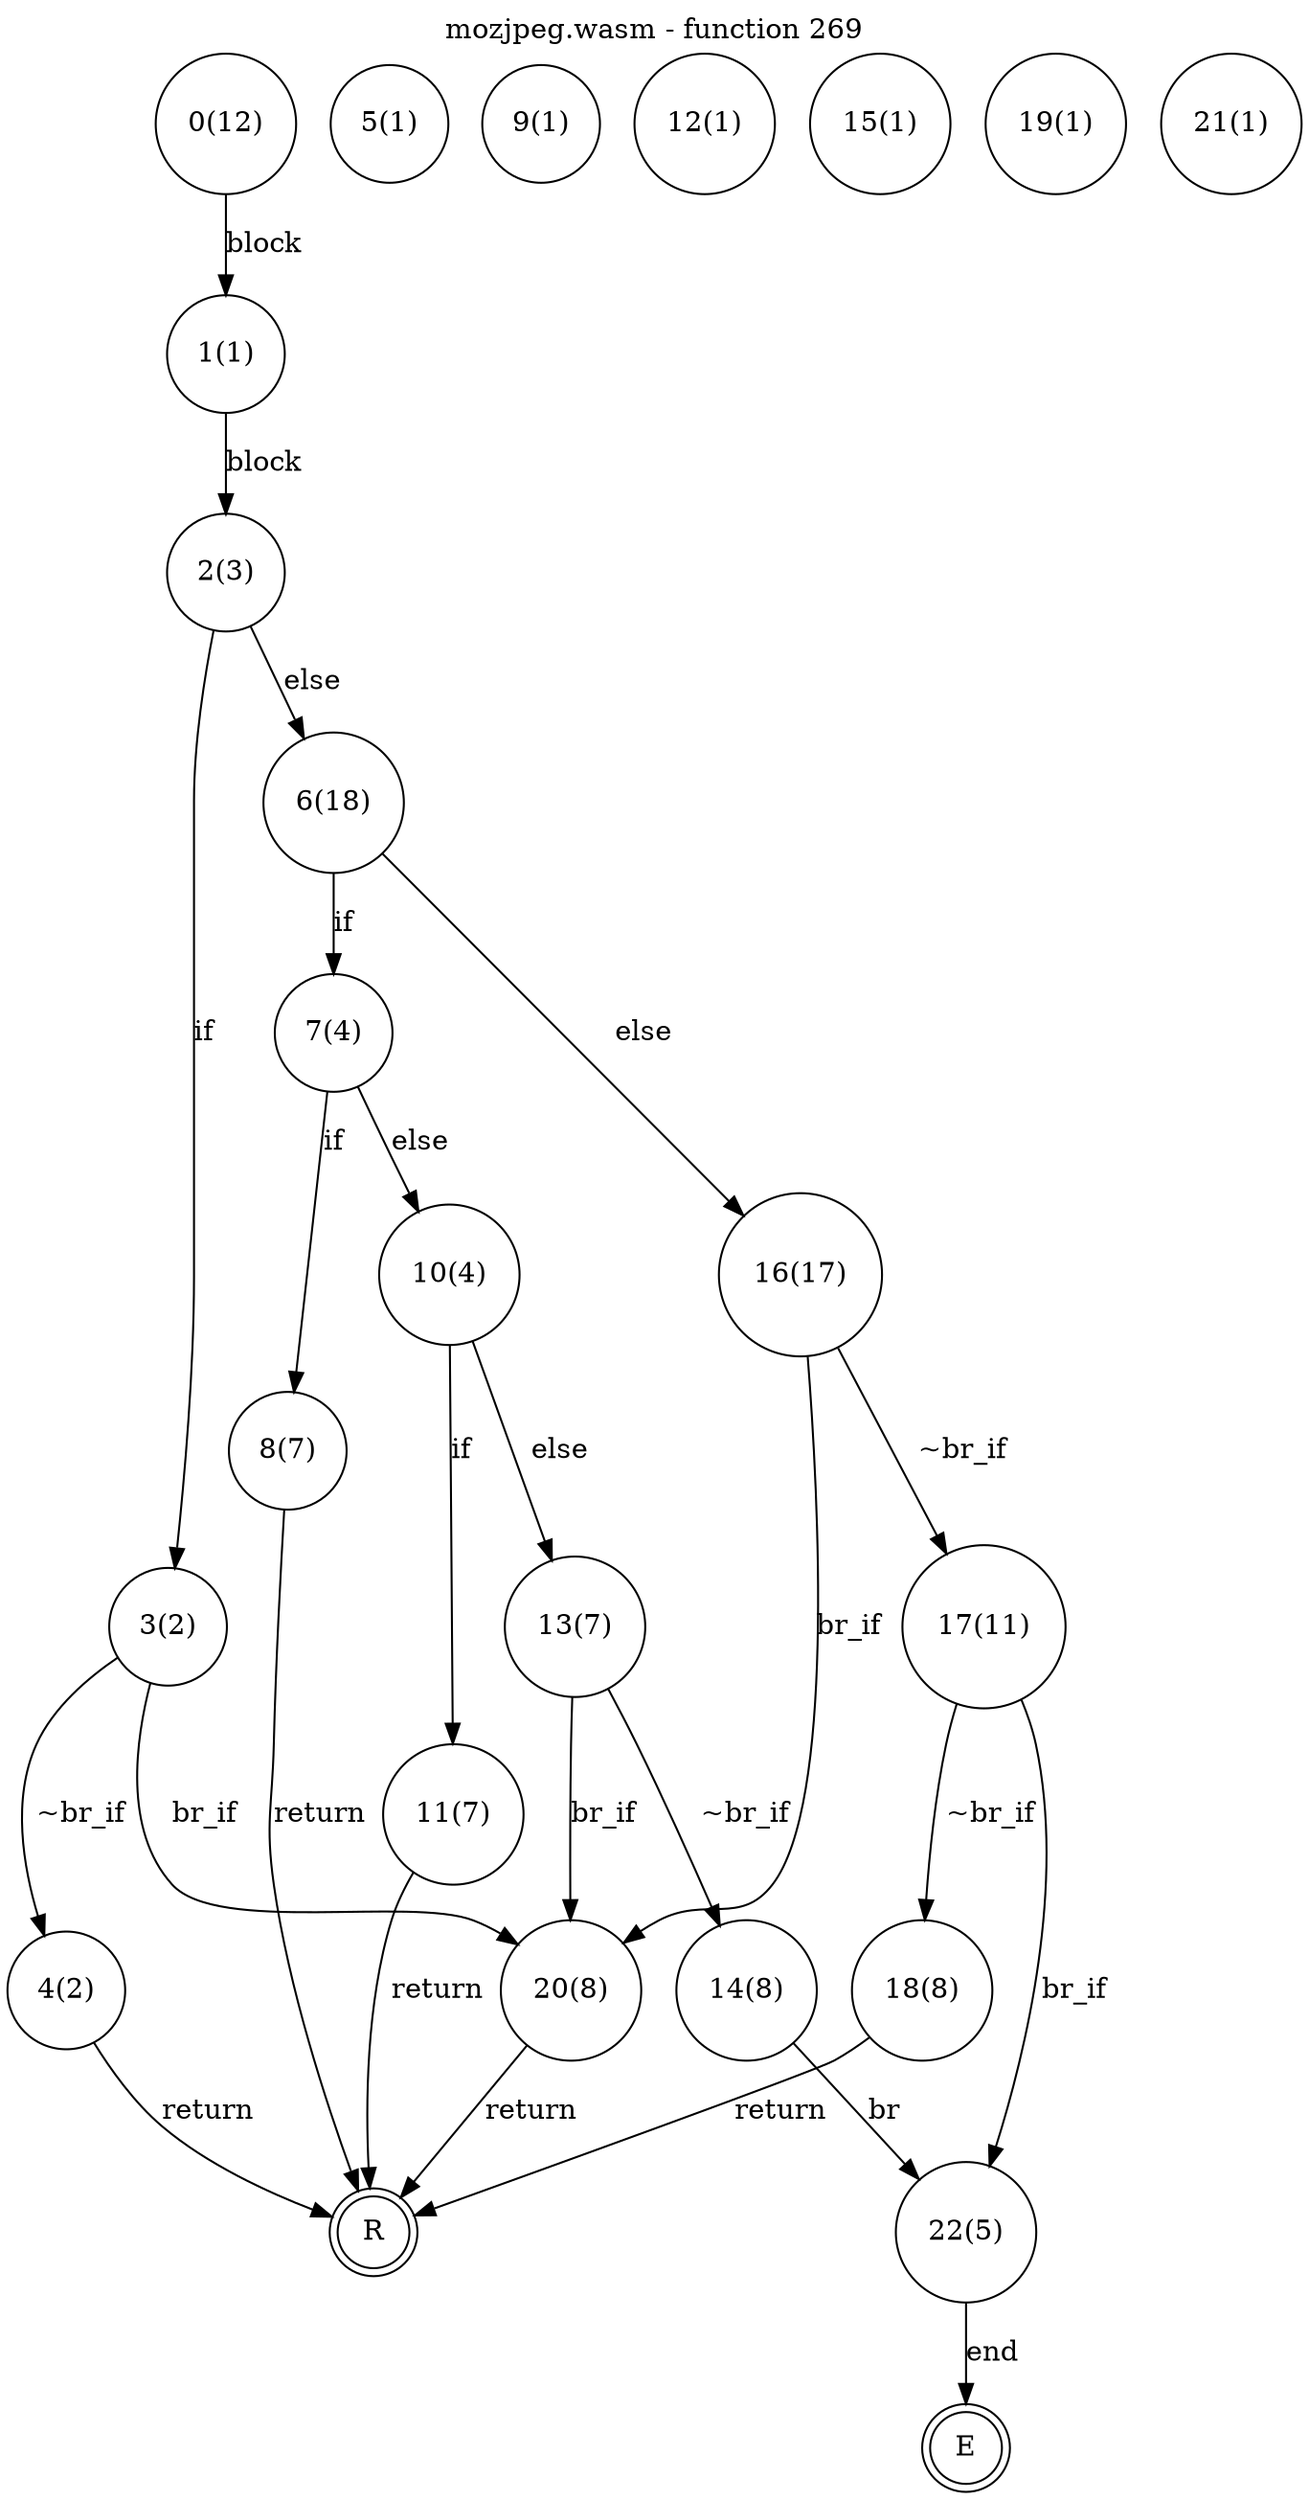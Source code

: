 digraph finite_state_machine {
    label = "mozjpeg.wasm - function 269"
    labelloc =  t
    labelfontsize = 16
    labelfontcolor = black
    labelfontname = "Helvetica"
    node [shape = doublecircle]; E R ;
node [shape=circle, fontcolor=black, style="", label="0(12)"]0
node [shape=circle, fontcolor=black, style="", label="1(1)"]1
node [shape=circle, fontcolor=black, style="", label="2(3)"]2
node [shape=circle, fontcolor=black, style="", label="3(2)"]3
node [shape=circle, fontcolor=black, style="", label="4(2)"]4
node [shape=circle, fontcolor=black, style="", label="5(1)"]5
node [shape=circle, fontcolor=black, style="", label="6(18)"]6
node [shape=circle, fontcolor=black, style="", label="7(4)"]7
node [shape=circle, fontcolor=black, style="", label="8(7)"]8
node [shape=circle, fontcolor=black, style="", label="9(1)"]9
node [shape=circle, fontcolor=black, style="", label="10(4)"]10
node [shape=circle, fontcolor=black, style="", label="11(7)"]11
node [shape=circle, fontcolor=black, style="", label="12(1)"]12
node [shape=circle, fontcolor=black, style="", label="13(7)"]13
node [shape=circle, fontcolor=black, style="", label="14(8)"]14
node [shape=circle, fontcolor=black, style="", label="15(1)"]15
node [shape=circle, fontcolor=black, style="", label="16(17)"]16
node [shape=circle, fontcolor=black, style="", label="17(11)"]17
node [shape=circle, fontcolor=black, style="", label="18(8)"]18
node [shape=circle, fontcolor=black, style="", label="19(1)"]19
node [shape=circle, fontcolor=black, style="", label="20(8)"]20
node [shape=circle, fontcolor=black, style="", label="21(1)"]21
node [shape=circle, fontcolor=black, style="", label="22(5)"]22
node [shape=circle, fontcolor=black, style="", label="E"]E
node [shape=circle, fontcolor=black, style="", label="R"]R
    0 -> 1[label="block"];
    1 -> 2[label="block"];
    2 -> 3[label="if"];
    2 -> 6[label="else"];
    3 -> 4[label="~br_if"];
    3 -> 20[label="br_if"];
    4 -> R[label="return"];
    6 -> 7[label="if"];
    6 -> 16[label="else"];
    7 -> 8[label="if"];
    7 -> 10[label="else"];
    8 -> R[label="return"];
    10 -> 11[label="if"];
    10 -> 13[label="else"];
    11 -> R[label="return"];
    13 -> 14[label="~br_if"];
    13 -> 20[label="br_if"];
    14 -> 22[label="br"];
    16 -> 17[label="~br_if"];
    16 -> 20[label="br_if"];
    17 -> 18[label="~br_if"];
    17 -> 22[label="br_if"];
    18 -> R[label="return"];
    20 -> R[label="return"];
    22 -> E[label="end"];
}
